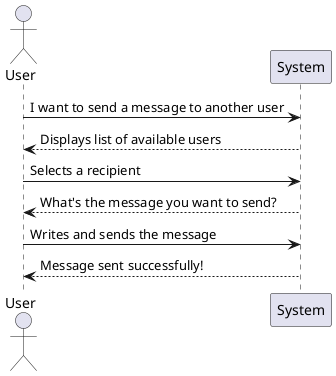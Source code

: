 @startuml

actor User
participant System

User -> System: I want to send a message to another user
System --> User: Displays list of available users
User -> System: Selects a recipient
System --> User: What's the message you want to send?
User -> System: Writes and sends the message
System --> User: Message sent successfully!

@enduml